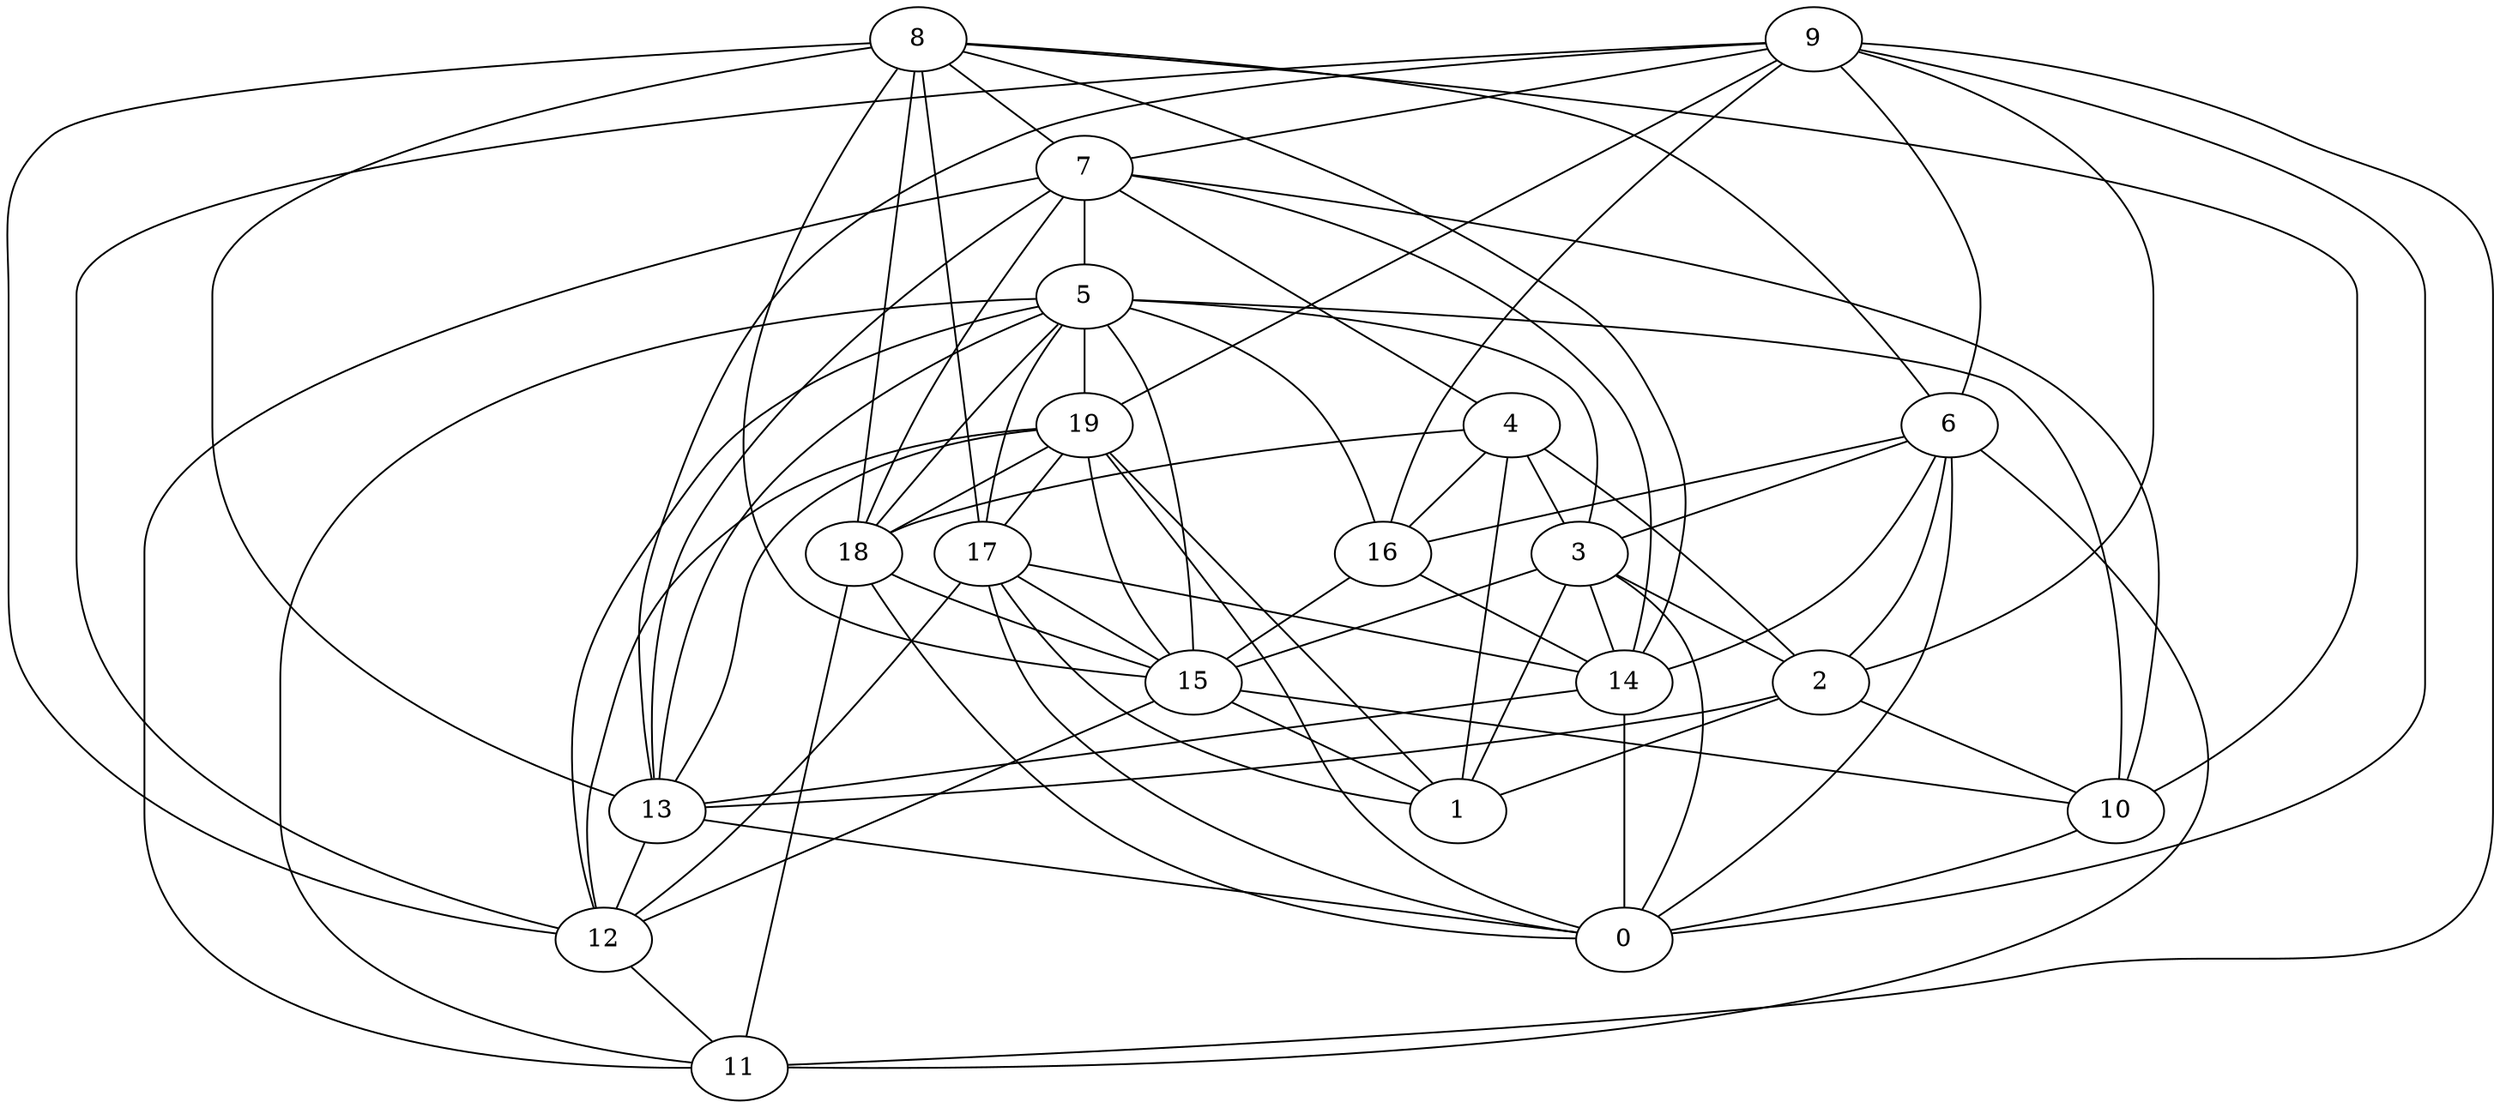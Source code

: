 digraph GG_graph {

subgraph G_graph {
edge [color = black]
"10" -> "0" [dir = none]
"4" -> "1" [dir = none]
"16" -> "14" [dir = none]
"5" -> "18" [dir = none]
"5" -> "3" [dir = none]
"5" -> "13" [dir = none]
"5" -> "12" [dir = none]
"5" -> "17" [dir = none]
"5" -> "11" [dir = none]
"7" -> "14" [dir = none]
"7" -> "11" [dir = none]
"17" -> "15" [dir = none]
"17" -> "1" [dir = none]
"8" -> "17" [dir = none]
"9" -> "2" [dir = none]
"9" -> "6" [dir = none]
"9" -> "7" [dir = none]
"19" -> "1" [dir = none]
"14" -> "0" [dir = none]
"17" -> "14" [dir = none]
"4" -> "16" [dir = none]
"8" -> "18" [dir = none]
"18" -> "11" [dir = none]
"19" -> "18" [dir = none]
"9" -> "19" [dir = none]
"18" -> "0" [dir = none]
"6" -> "3" [dir = none]
"19" -> "12" [dir = none]
"4" -> "2" [dir = none]
"3" -> "2" [dir = none]
"19" -> "13" [dir = none]
"2" -> "10" [dir = none]
"9" -> "13" [dir = none]
"8" -> "10" [dir = none]
"4" -> "3" [dir = none]
"5" -> "16" [dir = none]
"9" -> "11" [dir = none]
"12" -> "11" [dir = none]
"8" -> "15" [dir = none]
"7" -> "13" [dir = none]
"19" -> "15" [dir = none]
"6" -> "14" [dir = none]
"8" -> "14" [dir = none]
"14" -> "13" [dir = none]
"3" -> "0" [dir = none]
"15" -> "1" [dir = none]
"9" -> "16" [dir = none]
"19" -> "0" [dir = none]
"15" -> "12" [dir = none]
"2" -> "13" [dir = none]
"6" -> "2" [dir = none]
"8" -> "12" [dir = none]
"7" -> "10" [dir = none]
"13" -> "0" [dir = none]
"17" -> "0" [dir = none]
"8" -> "7" [dir = none]
"7" -> "5" [dir = none]
"13" -> "12" [dir = none]
"7" -> "4" [dir = none]
"2" -> "1" [dir = none]
"9" -> "0" [dir = none]
"6" -> "11" [dir = none]
"6" -> "0" [dir = none]
"8" -> "13" [dir = none]
"7" -> "18" [dir = none]
"17" -> "12" [dir = none]
"15" -> "10" [dir = none]
"6" -> "16" [dir = none]
"16" -> "15" [dir = none]
"5" -> "10" [dir = none]
"3" -> "15" [dir = none]
"18" -> "15" [dir = none]
"3" -> "1" [dir = none]
"5" -> "19" [dir = none]
"19" -> "17" [dir = none]
"9" -> "12" [dir = none]
"4" -> "18" [dir = none]
"5" -> "15" [dir = none]
"3" -> "14" [dir = none]
"8" -> "6" [dir = none]
}

}
